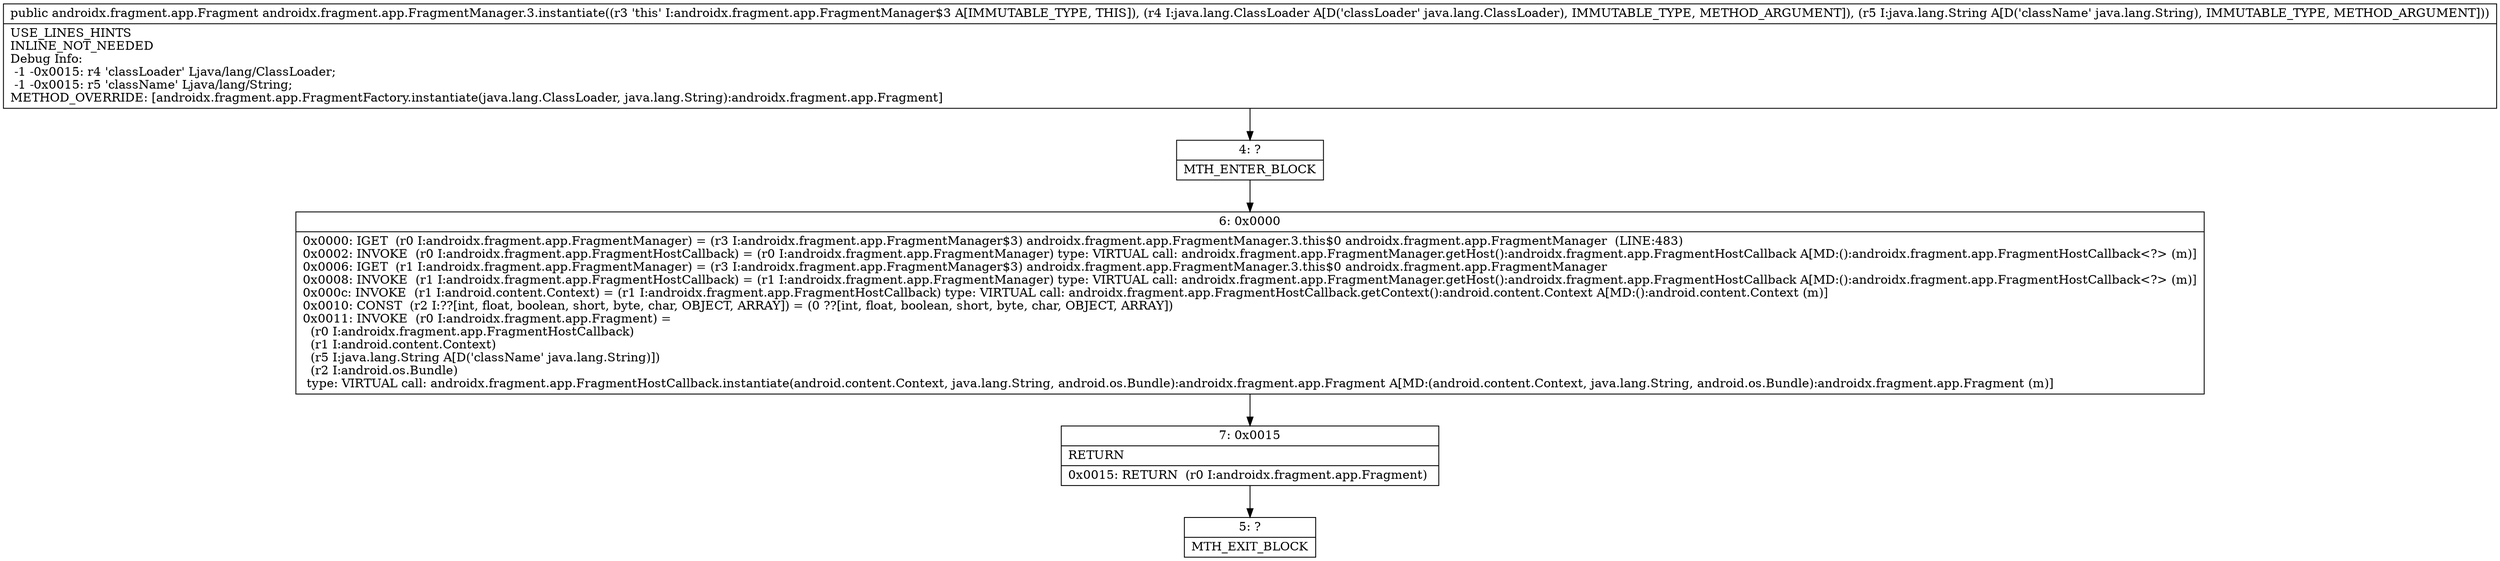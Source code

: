 digraph "CFG forandroidx.fragment.app.FragmentManager.3.instantiate(Ljava\/lang\/ClassLoader;Ljava\/lang\/String;)Landroidx\/fragment\/app\/Fragment;" {
Node_4 [shape=record,label="{4\:\ ?|MTH_ENTER_BLOCK\l}"];
Node_6 [shape=record,label="{6\:\ 0x0000|0x0000: IGET  (r0 I:androidx.fragment.app.FragmentManager) = (r3 I:androidx.fragment.app.FragmentManager$3) androidx.fragment.app.FragmentManager.3.this$0 androidx.fragment.app.FragmentManager  (LINE:483)\l0x0002: INVOKE  (r0 I:androidx.fragment.app.FragmentHostCallback) = (r0 I:androidx.fragment.app.FragmentManager) type: VIRTUAL call: androidx.fragment.app.FragmentManager.getHost():androidx.fragment.app.FragmentHostCallback A[MD:():androidx.fragment.app.FragmentHostCallback\<?\> (m)]\l0x0006: IGET  (r1 I:androidx.fragment.app.FragmentManager) = (r3 I:androidx.fragment.app.FragmentManager$3) androidx.fragment.app.FragmentManager.3.this$0 androidx.fragment.app.FragmentManager \l0x0008: INVOKE  (r1 I:androidx.fragment.app.FragmentHostCallback) = (r1 I:androidx.fragment.app.FragmentManager) type: VIRTUAL call: androidx.fragment.app.FragmentManager.getHost():androidx.fragment.app.FragmentHostCallback A[MD:():androidx.fragment.app.FragmentHostCallback\<?\> (m)]\l0x000c: INVOKE  (r1 I:android.content.Context) = (r1 I:androidx.fragment.app.FragmentHostCallback) type: VIRTUAL call: androidx.fragment.app.FragmentHostCallback.getContext():android.content.Context A[MD:():android.content.Context (m)]\l0x0010: CONST  (r2 I:??[int, float, boolean, short, byte, char, OBJECT, ARRAY]) = (0 ??[int, float, boolean, short, byte, char, OBJECT, ARRAY]) \l0x0011: INVOKE  (r0 I:androidx.fragment.app.Fragment) = \l  (r0 I:androidx.fragment.app.FragmentHostCallback)\l  (r1 I:android.content.Context)\l  (r5 I:java.lang.String A[D('className' java.lang.String)])\l  (r2 I:android.os.Bundle)\l type: VIRTUAL call: androidx.fragment.app.FragmentHostCallback.instantiate(android.content.Context, java.lang.String, android.os.Bundle):androidx.fragment.app.Fragment A[MD:(android.content.Context, java.lang.String, android.os.Bundle):androidx.fragment.app.Fragment (m)]\l}"];
Node_7 [shape=record,label="{7\:\ 0x0015|RETURN\l|0x0015: RETURN  (r0 I:androidx.fragment.app.Fragment) \l}"];
Node_5 [shape=record,label="{5\:\ ?|MTH_EXIT_BLOCK\l}"];
MethodNode[shape=record,label="{public androidx.fragment.app.Fragment androidx.fragment.app.FragmentManager.3.instantiate((r3 'this' I:androidx.fragment.app.FragmentManager$3 A[IMMUTABLE_TYPE, THIS]), (r4 I:java.lang.ClassLoader A[D('classLoader' java.lang.ClassLoader), IMMUTABLE_TYPE, METHOD_ARGUMENT]), (r5 I:java.lang.String A[D('className' java.lang.String), IMMUTABLE_TYPE, METHOD_ARGUMENT]))  | USE_LINES_HINTS\lINLINE_NOT_NEEDED\lDebug Info:\l  \-1 \-0x0015: r4 'classLoader' Ljava\/lang\/ClassLoader;\l  \-1 \-0x0015: r5 'className' Ljava\/lang\/String;\lMETHOD_OVERRIDE: [androidx.fragment.app.FragmentFactory.instantiate(java.lang.ClassLoader, java.lang.String):androidx.fragment.app.Fragment]\l}"];
MethodNode -> Node_4;Node_4 -> Node_6;
Node_6 -> Node_7;
Node_7 -> Node_5;
}

